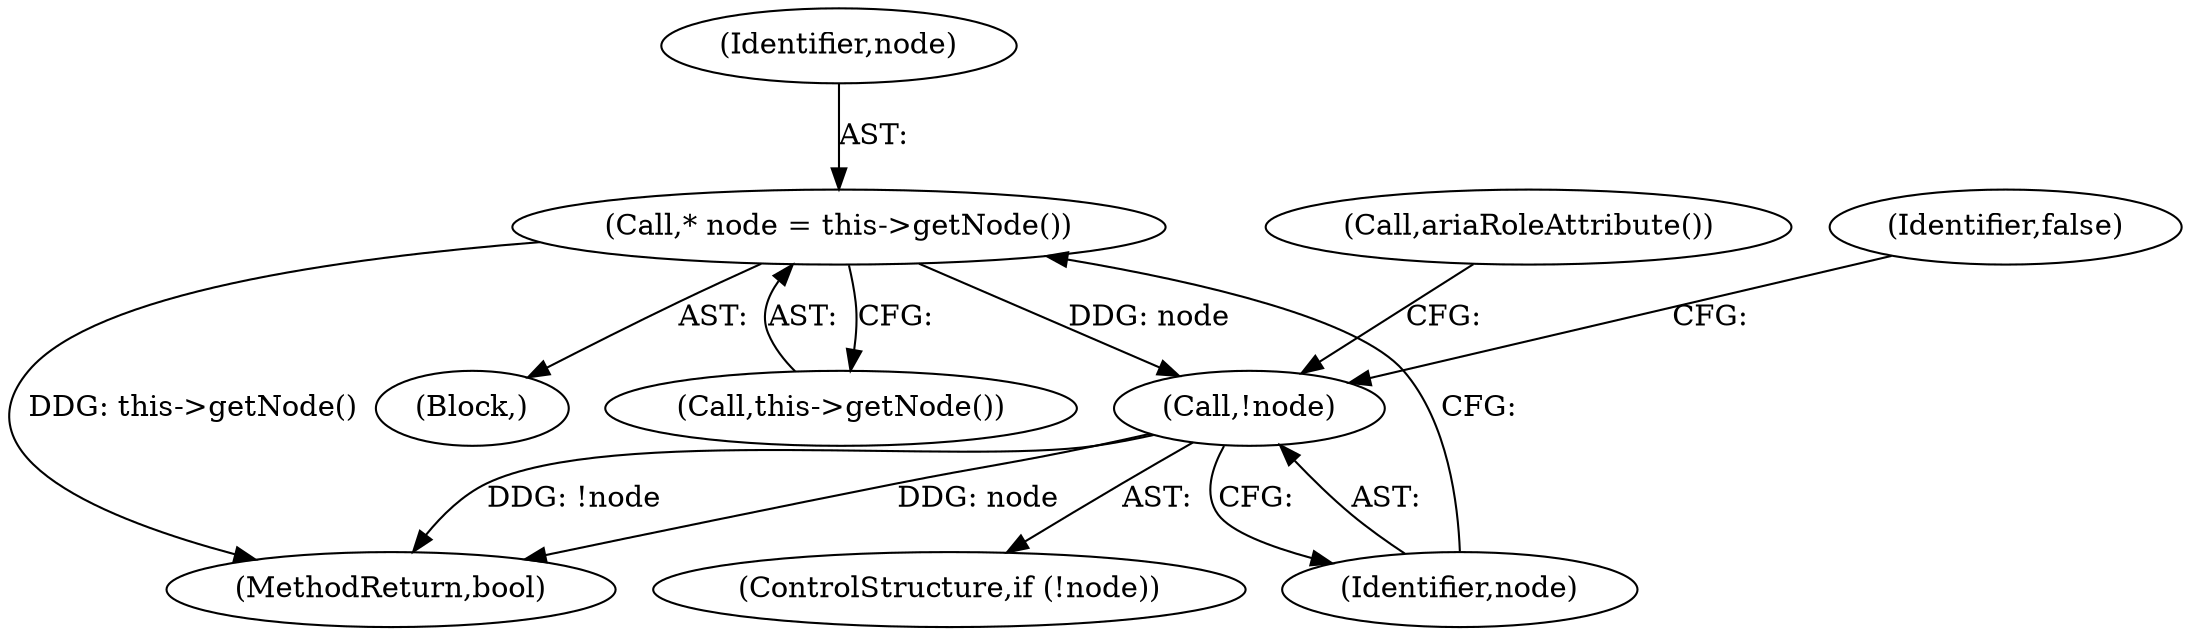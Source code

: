 digraph "0_Chrome_d27468a832d5316884bd02f459cbf493697fd7e1_16@pointer" {
"1000108" [label="(Call,* node = this->getNode())"];
"1000112" [label="(Call,!node)"];
"1000108" [label="(Call,* node = this->getNode())"];
"1000101" [label="(Block,)"];
"1000109" [label="(Identifier,node)"];
"1000110" [label="(Call,this->getNode())"];
"1000137" [label="(MethodReturn,bool)"];
"1000111" [label="(ControlStructure,if (!node))"];
"1000118" [label="(Call,ariaRoleAttribute())"];
"1000113" [label="(Identifier,node)"];
"1000115" [label="(Identifier,false)"];
"1000112" [label="(Call,!node)"];
"1000108" -> "1000101"  [label="AST: "];
"1000108" -> "1000110"  [label="CFG: "];
"1000109" -> "1000108"  [label="AST: "];
"1000110" -> "1000108"  [label="AST: "];
"1000113" -> "1000108"  [label="CFG: "];
"1000108" -> "1000137"  [label="DDG: this->getNode()"];
"1000108" -> "1000112"  [label="DDG: node"];
"1000112" -> "1000111"  [label="AST: "];
"1000112" -> "1000113"  [label="CFG: "];
"1000113" -> "1000112"  [label="AST: "];
"1000115" -> "1000112"  [label="CFG: "];
"1000118" -> "1000112"  [label="CFG: "];
"1000112" -> "1000137"  [label="DDG: !node"];
"1000112" -> "1000137"  [label="DDG: node"];
}
